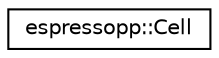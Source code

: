 digraph G
{
  edge [fontname="Helvetica",fontsize="10",labelfontname="Helvetica",labelfontsize="10"];
  node [fontname="Helvetica",fontsize="10",shape=record];
  rankdir="LR";
  Node1 [label="espressopp::Cell",height=0.2,width=0.4,color="black", fillcolor="white", style="filled",URL="$structespressopp_1_1Cell.html"];
}

